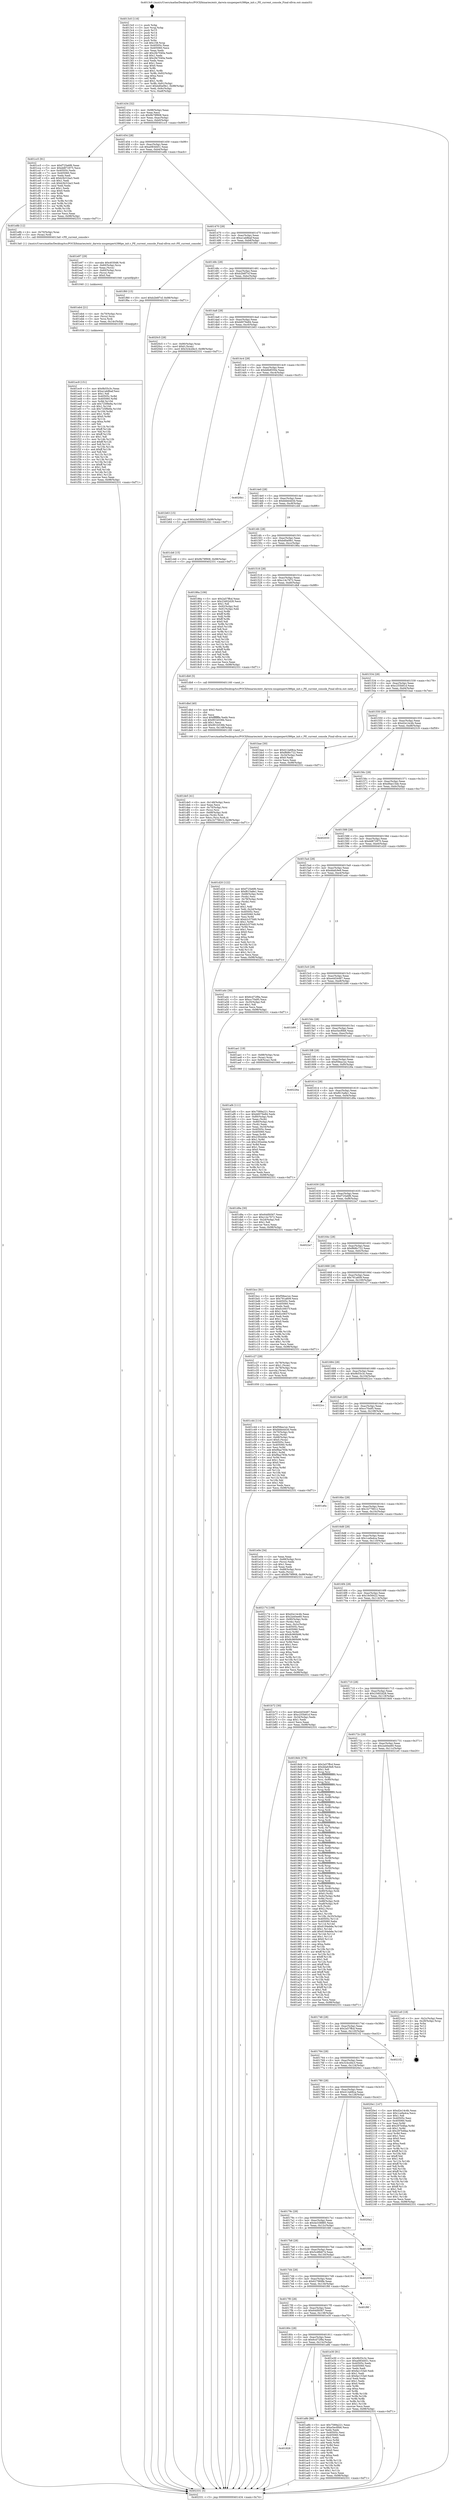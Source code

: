 digraph "0x4013c0" {
  label = "0x4013c0 (/mnt/c/Users/mathe/Desktop/tcc/POCII/binaries/extr_darwin-xnupexperti386pe_init.c_PE_current_console_Final-ollvm.out::main(0))"
  labelloc = "t"
  node[shape=record]

  Entry [label="",width=0.3,height=0.3,shape=circle,fillcolor=black,style=filled]
  "0x401434" [label="{
     0x401434 [32]\l
     | [instrs]\l
     &nbsp;&nbsp;0x401434 \<+6\>: mov -0x98(%rbp),%eax\l
     &nbsp;&nbsp;0x40143a \<+2\>: mov %eax,%ecx\l
     &nbsp;&nbsp;0x40143c \<+6\>: sub $0x9b79f908,%ecx\l
     &nbsp;&nbsp;0x401442 \<+6\>: mov %eax,-0xac(%rbp)\l
     &nbsp;&nbsp;0x401448 \<+6\>: mov %ecx,-0xb0(%rbp)\l
     &nbsp;&nbsp;0x40144e \<+6\>: je 0000000000401cc5 \<main+0x905\>\l
  }"]
  "0x401cc5" [label="{
     0x401cc5 [91]\l
     | [instrs]\l
     &nbsp;&nbsp;0x401cc5 \<+5\>: mov $0xf725e6f6,%eax\l
     &nbsp;&nbsp;0x401cca \<+5\>: mov $0xdd872975,%ecx\l
     &nbsp;&nbsp;0x401ccf \<+7\>: mov 0x40505c,%edx\l
     &nbsp;&nbsp;0x401cd6 \<+7\>: mov 0x405060,%esi\l
     &nbsp;&nbsp;0x401cdd \<+2\>: mov %edx,%edi\l
     &nbsp;&nbsp;0x401cdf \<+6\>: add $0xb3b31ba3,%edi\l
     &nbsp;&nbsp;0x401ce5 \<+3\>: sub $0x1,%edi\l
     &nbsp;&nbsp;0x401ce8 \<+6\>: sub $0xb3b31ba3,%edi\l
     &nbsp;&nbsp;0x401cee \<+3\>: imul %edi,%edx\l
     &nbsp;&nbsp;0x401cf1 \<+3\>: and $0x1,%edx\l
     &nbsp;&nbsp;0x401cf4 \<+3\>: cmp $0x0,%edx\l
     &nbsp;&nbsp;0x401cf7 \<+4\>: sete %r8b\l
     &nbsp;&nbsp;0x401cfb \<+3\>: cmp $0xa,%esi\l
     &nbsp;&nbsp;0x401cfe \<+4\>: setl %r9b\l
     &nbsp;&nbsp;0x401d02 \<+3\>: mov %r8b,%r10b\l
     &nbsp;&nbsp;0x401d05 \<+3\>: and %r9b,%r10b\l
     &nbsp;&nbsp;0x401d08 \<+3\>: xor %r9b,%r8b\l
     &nbsp;&nbsp;0x401d0b \<+3\>: or %r8b,%r10b\l
     &nbsp;&nbsp;0x401d0e \<+4\>: test $0x1,%r10b\l
     &nbsp;&nbsp;0x401d12 \<+3\>: cmovne %ecx,%eax\l
     &nbsp;&nbsp;0x401d15 \<+6\>: mov %eax,-0x98(%rbp)\l
     &nbsp;&nbsp;0x401d1b \<+5\>: jmp 0000000000402331 \<main+0xf71\>\l
  }"]
  "0x401454" [label="{
     0x401454 [28]\l
     | [instrs]\l
     &nbsp;&nbsp;0x401454 \<+5\>: jmp 0000000000401459 \<main+0x99\>\l
     &nbsp;&nbsp;0x401459 \<+6\>: mov -0xac(%rbp),%eax\l
     &nbsp;&nbsp;0x40145f \<+5\>: sub $0xa083d451,%eax\l
     &nbsp;&nbsp;0x401464 \<+6\>: mov %eax,-0xb4(%rbp)\l
     &nbsp;&nbsp;0x40146a \<+6\>: je 0000000000401e8b \<main+0xacb\>\l
  }"]
  Exit [label="",width=0.3,height=0.3,shape=circle,fillcolor=black,style=filled,peripheries=2]
  "0x401e8b" [label="{
     0x401e8b [12]\l
     | [instrs]\l
     &nbsp;&nbsp;0x401e8b \<+4\>: mov -0x70(%rbp),%rax\l
     &nbsp;&nbsp;0x401e8f \<+3\>: mov (%rax),%rdi\l
     &nbsp;&nbsp;0x401e92 \<+5\>: call 00000000004013a0 \<PE_current_console\>\l
     | [calls]\l
     &nbsp;&nbsp;0x4013a0 \{1\} (/mnt/c/Users/mathe/Desktop/tcc/POCII/binaries/extr_darwin-xnupexperti386pe_init.c_PE_current_console_Final-ollvm.out::PE_current_console)\l
  }"]
  "0x401470" [label="{
     0x401470 [28]\l
     | [instrs]\l
     &nbsp;&nbsp;0x401470 \<+5\>: jmp 0000000000401475 \<main+0xb5\>\l
     &nbsp;&nbsp;0x401475 \<+6\>: mov -0xac(%rbp),%eax\l
     &nbsp;&nbsp;0x40147b \<+5\>: sub $0xa1ab8baf,%eax\l
     &nbsp;&nbsp;0x401480 \<+6\>: mov %eax,-0xb8(%rbp)\l
     &nbsp;&nbsp;0x401486 \<+6\>: je 0000000000401f60 \<main+0xba0\>\l
  }"]
  "0x401ec9" [label="{
     0x401ec9 [151]\l
     | [instrs]\l
     &nbsp;&nbsp;0x401ec9 \<+5\>: mov $0x9b55c3c,%eax\l
     &nbsp;&nbsp;0x401ece \<+5\>: mov $0xa1ab8baf,%esi\l
     &nbsp;&nbsp;0x401ed3 \<+2\>: mov $0x1,%dl\l
     &nbsp;&nbsp;0x401ed5 \<+8\>: mov 0x40505c,%r8d\l
     &nbsp;&nbsp;0x401edd \<+8\>: mov 0x405060,%r9d\l
     &nbsp;&nbsp;0x401ee5 \<+3\>: mov %r8d,%r10d\l
     &nbsp;&nbsp;0x401ee8 \<+7\>: add $0x725f9e9a,%r10d\l
     &nbsp;&nbsp;0x401eef \<+4\>: sub $0x1,%r10d\l
     &nbsp;&nbsp;0x401ef3 \<+7\>: sub $0x725f9e9a,%r10d\l
     &nbsp;&nbsp;0x401efa \<+4\>: imul %r10d,%r8d\l
     &nbsp;&nbsp;0x401efe \<+4\>: and $0x1,%r8d\l
     &nbsp;&nbsp;0x401f02 \<+4\>: cmp $0x0,%r8d\l
     &nbsp;&nbsp;0x401f06 \<+4\>: sete %r11b\l
     &nbsp;&nbsp;0x401f0a \<+4\>: cmp $0xa,%r9d\l
     &nbsp;&nbsp;0x401f0e \<+3\>: setl %bl\l
     &nbsp;&nbsp;0x401f11 \<+3\>: mov %r11b,%r14b\l
     &nbsp;&nbsp;0x401f14 \<+4\>: xor $0xff,%r14b\l
     &nbsp;&nbsp;0x401f18 \<+3\>: mov %bl,%r15b\l
     &nbsp;&nbsp;0x401f1b \<+4\>: xor $0xff,%r15b\l
     &nbsp;&nbsp;0x401f1f \<+3\>: xor $0x1,%dl\l
     &nbsp;&nbsp;0x401f22 \<+3\>: mov %r14b,%r12b\l
     &nbsp;&nbsp;0x401f25 \<+4\>: and $0xff,%r12b\l
     &nbsp;&nbsp;0x401f29 \<+3\>: and %dl,%r11b\l
     &nbsp;&nbsp;0x401f2c \<+3\>: mov %r15b,%r13b\l
     &nbsp;&nbsp;0x401f2f \<+4\>: and $0xff,%r13b\l
     &nbsp;&nbsp;0x401f33 \<+2\>: and %dl,%bl\l
     &nbsp;&nbsp;0x401f35 \<+3\>: or %r11b,%r12b\l
     &nbsp;&nbsp;0x401f38 \<+3\>: or %bl,%r13b\l
     &nbsp;&nbsp;0x401f3b \<+3\>: xor %r13b,%r12b\l
     &nbsp;&nbsp;0x401f3e \<+3\>: or %r15b,%r14b\l
     &nbsp;&nbsp;0x401f41 \<+4\>: xor $0xff,%r14b\l
     &nbsp;&nbsp;0x401f45 \<+3\>: or $0x1,%dl\l
     &nbsp;&nbsp;0x401f48 \<+3\>: and %dl,%r14b\l
     &nbsp;&nbsp;0x401f4b \<+3\>: or %r14b,%r12b\l
     &nbsp;&nbsp;0x401f4e \<+4\>: test $0x1,%r12b\l
     &nbsp;&nbsp;0x401f52 \<+3\>: cmovne %esi,%eax\l
     &nbsp;&nbsp;0x401f55 \<+6\>: mov %eax,-0x98(%rbp)\l
     &nbsp;&nbsp;0x401f5b \<+5\>: jmp 0000000000402331 \<main+0xf71\>\l
  }"]
  "0x401f60" [label="{
     0x401f60 [15]\l
     | [instrs]\l
     &nbsp;&nbsp;0x401f60 \<+10\>: movl $0xb2b6f7cf,-0x98(%rbp)\l
     &nbsp;&nbsp;0x401f6a \<+5\>: jmp 0000000000402331 \<main+0xf71\>\l
  }"]
  "0x40148c" [label="{
     0x40148c [28]\l
     | [instrs]\l
     &nbsp;&nbsp;0x40148c \<+5\>: jmp 0000000000401491 \<main+0xd1\>\l
     &nbsp;&nbsp;0x401491 \<+6\>: mov -0xac(%rbp),%eax\l
     &nbsp;&nbsp;0x401497 \<+5\>: sub $0xb2b6f7cf,%eax\l
     &nbsp;&nbsp;0x40149c \<+6\>: mov %eax,-0xbc(%rbp)\l
     &nbsp;&nbsp;0x4014a2 \<+6\>: je 00000000004020c5 \<main+0xd05\>\l
  }"]
  "0x401eb4" [label="{
     0x401eb4 [21]\l
     | [instrs]\l
     &nbsp;&nbsp;0x401eb4 \<+4\>: mov -0x70(%rbp),%rcx\l
     &nbsp;&nbsp;0x401eb8 \<+3\>: mov (%rcx),%rcx\l
     &nbsp;&nbsp;0x401ebb \<+3\>: mov %rcx,%rdi\l
     &nbsp;&nbsp;0x401ebe \<+6\>: mov %eax,-0x14c(%rbp)\l
     &nbsp;&nbsp;0x401ec4 \<+5\>: call 0000000000401030 \<free@plt\>\l
     | [calls]\l
     &nbsp;&nbsp;0x401030 \{1\} (unknown)\l
  }"]
  "0x4020c5" [label="{
     0x4020c5 [28]\l
     | [instrs]\l
     &nbsp;&nbsp;0x4020c5 \<+7\>: mov -0x90(%rbp),%rax\l
     &nbsp;&nbsp;0x4020cc \<+6\>: movl $0x0,(%rax)\l
     &nbsp;&nbsp;0x4020d2 \<+10\>: movl $0x324cd4c3,-0x98(%rbp)\l
     &nbsp;&nbsp;0x4020dc \<+5\>: jmp 0000000000402331 \<main+0xf71\>\l
  }"]
  "0x4014a8" [label="{
     0x4014a8 [28]\l
     | [instrs]\l
     &nbsp;&nbsp;0x4014a8 \<+5\>: jmp 00000000004014ad \<main+0xed\>\l
     &nbsp;&nbsp;0x4014ad \<+6\>: mov -0xac(%rbp),%eax\l
     &nbsp;&nbsp;0x4014b3 \<+5\>: sub $0xb6076e84,%eax\l
     &nbsp;&nbsp;0x4014b8 \<+6\>: mov %eax,-0xc0(%rbp)\l
     &nbsp;&nbsp;0x4014be \<+6\>: je 0000000000401b63 \<main+0x7a3\>\l
  }"]
  "0x401e97" [label="{
     0x401e97 [29]\l
     | [instrs]\l
     &nbsp;&nbsp;0x401e97 \<+10\>: movabs $0x4030d6,%rdi\l
     &nbsp;&nbsp;0x401ea1 \<+4\>: mov -0x60(%rbp),%rcx\l
     &nbsp;&nbsp;0x401ea5 \<+2\>: mov %eax,(%rcx)\l
     &nbsp;&nbsp;0x401ea7 \<+4\>: mov -0x60(%rbp),%rcx\l
     &nbsp;&nbsp;0x401eab \<+2\>: mov (%rcx),%esi\l
     &nbsp;&nbsp;0x401ead \<+2\>: mov $0x0,%al\l
     &nbsp;&nbsp;0x401eaf \<+5\>: call 0000000000401040 \<printf@plt\>\l
     | [calls]\l
     &nbsp;&nbsp;0x401040 \{1\} (unknown)\l
  }"]
  "0x401b63" [label="{
     0x401b63 [15]\l
     | [instrs]\l
     &nbsp;&nbsp;0x401b63 \<+10\>: movl $0x1fe58422,-0x98(%rbp)\l
     &nbsp;&nbsp;0x401b6d \<+5\>: jmp 0000000000402331 \<main+0xf71\>\l
  }"]
  "0x4014c4" [label="{
     0x4014c4 [28]\l
     | [instrs]\l
     &nbsp;&nbsp;0x4014c4 \<+5\>: jmp 00000000004014c9 \<main+0x109\>\l
     &nbsp;&nbsp;0x4014c9 \<+6\>: mov -0xac(%rbp),%eax\l
     &nbsp;&nbsp;0x4014cf \<+5\>: sub $0xb6b8550e,%eax\l
     &nbsp;&nbsp;0x4014d4 \<+6\>: mov %eax,-0xc4(%rbp)\l
     &nbsp;&nbsp;0x4014da \<+6\>: je 00000000004020b1 \<main+0xcf1\>\l
  }"]
  "0x401de5" [label="{
     0x401de5 [41]\l
     | [instrs]\l
     &nbsp;&nbsp;0x401de5 \<+6\>: mov -0x148(%rbp),%ecx\l
     &nbsp;&nbsp;0x401deb \<+3\>: imul %eax,%ecx\l
     &nbsp;&nbsp;0x401dee \<+4\>: mov -0x70(%rbp),%rsi\l
     &nbsp;&nbsp;0x401df2 \<+3\>: mov (%rsi),%rsi\l
     &nbsp;&nbsp;0x401df5 \<+4\>: mov -0x68(%rbp),%rdi\l
     &nbsp;&nbsp;0x401df9 \<+3\>: movslq (%rdi),%rdi\l
     &nbsp;&nbsp;0x401dfc \<+3\>: mov %ecx,(%rsi,%rdi,4)\l
     &nbsp;&nbsp;0x401dff \<+10\>: movl $0x1b776612,-0x98(%rbp)\l
     &nbsp;&nbsp;0x401e09 \<+5\>: jmp 0000000000402331 \<main+0xf71\>\l
  }"]
  "0x4020b1" [label="{
     0x4020b1\l
  }", style=dashed]
  "0x4014e0" [label="{
     0x4014e0 [28]\l
     | [instrs]\l
     &nbsp;&nbsp;0x4014e0 \<+5\>: jmp 00000000004014e5 \<main+0x125\>\l
     &nbsp;&nbsp;0x4014e5 \<+6\>: mov -0xac(%rbp),%eax\l
     &nbsp;&nbsp;0x4014eb \<+5\>: sub $0xbbbb4d3d,%eax\l
     &nbsp;&nbsp;0x4014f0 \<+6\>: mov %eax,-0xc8(%rbp)\l
     &nbsp;&nbsp;0x4014f6 \<+6\>: je 0000000000401cb6 \<main+0x8f6\>\l
  }"]
  "0x401dbd" [label="{
     0x401dbd [40]\l
     | [instrs]\l
     &nbsp;&nbsp;0x401dbd \<+5\>: mov $0x2,%ecx\l
     &nbsp;&nbsp;0x401dc2 \<+1\>: cltd\l
     &nbsp;&nbsp;0x401dc3 \<+2\>: idiv %ecx\l
     &nbsp;&nbsp;0x401dc5 \<+6\>: imul $0xfffffffe,%edx,%ecx\l
     &nbsp;&nbsp;0x401dcb \<+6\>: sub $0x901b536b,%ecx\l
     &nbsp;&nbsp;0x401dd1 \<+3\>: add $0x1,%ecx\l
     &nbsp;&nbsp;0x401dd4 \<+6\>: add $0x901b536b,%ecx\l
     &nbsp;&nbsp;0x401dda \<+6\>: mov %ecx,-0x148(%rbp)\l
     &nbsp;&nbsp;0x401de0 \<+5\>: call 0000000000401160 \<next_i\>\l
     | [calls]\l
     &nbsp;&nbsp;0x401160 \{1\} (/mnt/c/Users/mathe/Desktop/tcc/POCII/binaries/extr_darwin-xnupexperti386pe_init.c_PE_current_console_Final-ollvm.out::next_i)\l
  }"]
  "0x401cb6" [label="{
     0x401cb6 [15]\l
     | [instrs]\l
     &nbsp;&nbsp;0x401cb6 \<+10\>: movl $0x9b79f908,-0x98(%rbp)\l
     &nbsp;&nbsp;0x401cc0 \<+5\>: jmp 0000000000402331 \<main+0xf71\>\l
  }"]
  "0x4014fc" [label="{
     0x4014fc [28]\l
     | [instrs]\l
     &nbsp;&nbsp;0x4014fc \<+5\>: jmp 0000000000401501 \<main+0x141\>\l
     &nbsp;&nbsp;0x401501 \<+6\>: mov -0xac(%rbp),%eax\l
     &nbsp;&nbsp;0x401507 \<+5\>: sub $0xbd0a0fe1,%eax\l
     &nbsp;&nbsp;0x40150c \<+6\>: mov %eax,-0xcc(%rbp)\l
     &nbsp;&nbsp;0x401512 \<+6\>: je 000000000040186a \<main+0x4aa\>\l
  }"]
  "0x401c44" [label="{
     0x401c44 [114]\l
     | [instrs]\l
     &nbsp;&nbsp;0x401c44 \<+5\>: mov $0xf58ea1ec,%ecx\l
     &nbsp;&nbsp;0x401c49 \<+5\>: mov $0xbbbb4d3d,%edx\l
     &nbsp;&nbsp;0x401c4e \<+4\>: mov -0x70(%rbp),%rdi\l
     &nbsp;&nbsp;0x401c52 \<+3\>: mov %rax,(%rdi)\l
     &nbsp;&nbsp;0x401c55 \<+4\>: mov -0x68(%rbp),%rax\l
     &nbsp;&nbsp;0x401c59 \<+6\>: movl $0x0,(%rax)\l
     &nbsp;&nbsp;0x401c5f \<+7\>: mov 0x40505c,%esi\l
     &nbsp;&nbsp;0x401c66 \<+8\>: mov 0x405060,%r8d\l
     &nbsp;&nbsp;0x401c6e \<+3\>: mov %esi,%r9d\l
     &nbsp;&nbsp;0x401c71 \<+7\>: add $0xf9aa793b,%r9d\l
     &nbsp;&nbsp;0x401c78 \<+4\>: sub $0x1,%r9d\l
     &nbsp;&nbsp;0x401c7c \<+7\>: sub $0xf9aa793b,%r9d\l
     &nbsp;&nbsp;0x401c83 \<+4\>: imul %r9d,%esi\l
     &nbsp;&nbsp;0x401c87 \<+3\>: and $0x1,%esi\l
     &nbsp;&nbsp;0x401c8a \<+3\>: cmp $0x0,%esi\l
     &nbsp;&nbsp;0x401c8d \<+4\>: sete %r10b\l
     &nbsp;&nbsp;0x401c91 \<+4\>: cmp $0xa,%r8d\l
     &nbsp;&nbsp;0x401c95 \<+4\>: setl %r11b\l
     &nbsp;&nbsp;0x401c99 \<+3\>: mov %r10b,%bl\l
     &nbsp;&nbsp;0x401c9c \<+3\>: and %r11b,%bl\l
     &nbsp;&nbsp;0x401c9f \<+3\>: xor %r11b,%r10b\l
     &nbsp;&nbsp;0x401ca2 \<+3\>: or %r10b,%bl\l
     &nbsp;&nbsp;0x401ca5 \<+3\>: test $0x1,%bl\l
     &nbsp;&nbsp;0x401ca8 \<+3\>: cmovne %edx,%ecx\l
     &nbsp;&nbsp;0x401cab \<+6\>: mov %ecx,-0x98(%rbp)\l
     &nbsp;&nbsp;0x401cb1 \<+5\>: jmp 0000000000402331 \<main+0xf71\>\l
  }"]
  "0x40186a" [label="{
     0x40186a [106]\l
     | [instrs]\l
     &nbsp;&nbsp;0x40186a \<+5\>: mov $0x2a57ffcd,%eax\l
     &nbsp;&nbsp;0x40186f \<+5\>: mov $0x23d02d28,%ecx\l
     &nbsp;&nbsp;0x401874 \<+2\>: mov $0x1,%dl\l
     &nbsp;&nbsp;0x401876 \<+7\>: mov -0x92(%rbp),%sil\l
     &nbsp;&nbsp;0x40187d \<+7\>: mov -0x91(%rbp),%dil\l
     &nbsp;&nbsp;0x401884 \<+3\>: mov %sil,%r8b\l
     &nbsp;&nbsp;0x401887 \<+4\>: xor $0xff,%r8b\l
     &nbsp;&nbsp;0x40188b \<+3\>: mov %dil,%r9b\l
     &nbsp;&nbsp;0x40188e \<+4\>: xor $0xff,%r9b\l
     &nbsp;&nbsp;0x401892 \<+3\>: xor $0x0,%dl\l
     &nbsp;&nbsp;0x401895 \<+3\>: mov %r8b,%r10b\l
     &nbsp;&nbsp;0x401898 \<+4\>: and $0x0,%r10b\l
     &nbsp;&nbsp;0x40189c \<+3\>: and %dl,%sil\l
     &nbsp;&nbsp;0x40189f \<+3\>: mov %r9b,%r11b\l
     &nbsp;&nbsp;0x4018a2 \<+4\>: and $0x0,%r11b\l
     &nbsp;&nbsp;0x4018a6 \<+3\>: and %dl,%dil\l
     &nbsp;&nbsp;0x4018a9 \<+3\>: or %sil,%r10b\l
     &nbsp;&nbsp;0x4018ac \<+3\>: or %dil,%r11b\l
     &nbsp;&nbsp;0x4018af \<+3\>: xor %r11b,%r10b\l
     &nbsp;&nbsp;0x4018b2 \<+3\>: or %r9b,%r8b\l
     &nbsp;&nbsp;0x4018b5 \<+4\>: xor $0xff,%r8b\l
     &nbsp;&nbsp;0x4018b9 \<+3\>: or $0x0,%dl\l
     &nbsp;&nbsp;0x4018bc \<+3\>: and %dl,%r8b\l
     &nbsp;&nbsp;0x4018bf \<+3\>: or %r8b,%r10b\l
     &nbsp;&nbsp;0x4018c2 \<+4\>: test $0x1,%r10b\l
     &nbsp;&nbsp;0x4018c6 \<+3\>: cmovne %ecx,%eax\l
     &nbsp;&nbsp;0x4018c9 \<+6\>: mov %eax,-0x98(%rbp)\l
     &nbsp;&nbsp;0x4018cf \<+5\>: jmp 0000000000402331 \<main+0xf71\>\l
  }"]
  "0x401518" [label="{
     0x401518 [28]\l
     | [instrs]\l
     &nbsp;&nbsp;0x401518 \<+5\>: jmp 000000000040151d \<main+0x15d\>\l
     &nbsp;&nbsp;0x40151d \<+6\>: mov -0xac(%rbp),%eax\l
     &nbsp;&nbsp;0x401523 \<+5\>: sub $0xc14c7672,%eax\l
     &nbsp;&nbsp;0x401528 \<+6\>: mov %eax,-0xd0(%rbp)\l
     &nbsp;&nbsp;0x40152e \<+6\>: je 0000000000401db8 \<main+0x9f8\>\l
  }"]
  "0x402331" [label="{
     0x402331 [5]\l
     | [instrs]\l
     &nbsp;&nbsp;0x402331 \<+5\>: jmp 0000000000401434 \<main+0x74\>\l
  }"]
  "0x4013c0" [label="{
     0x4013c0 [116]\l
     | [instrs]\l
     &nbsp;&nbsp;0x4013c0 \<+1\>: push %rbp\l
     &nbsp;&nbsp;0x4013c1 \<+3\>: mov %rsp,%rbp\l
     &nbsp;&nbsp;0x4013c4 \<+2\>: push %r15\l
     &nbsp;&nbsp;0x4013c6 \<+2\>: push %r14\l
     &nbsp;&nbsp;0x4013c8 \<+2\>: push %r13\l
     &nbsp;&nbsp;0x4013ca \<+2\>: push %r12\l
     &nbsp;&nbsp;0x4013cc \<+1\>: push %rbx\l
     &nbsp;&nbsp;0x4013cd \<+7\>: sub $0x158,%rsp\l
     &nbsp;&nbsp;0x4013d4 \<+7\>: mov 0x40505c,%eax\l
     &nbsp;&nbsp;0x4013db \<+7\>: mov 0x405060,%ecx\l
     &nbsp;&nbsp;0x4013e2 \<+2\>: mov %eax,%edx\l
     &nbsp;&nbsp;0x4013e4 \<+6\>: add $0x2fe7040a,%edx\l
     &nbsp;&nbsp;0x4013ea \<+3\>: sub $0x1,%edx\l
     &nbsp;&nbsp;0x4013ed \<+6\>: sub $0x2fe7040a,%edx\l
     &nbsp;&nbsp;0x4013f3 \<+3\>: imul %edx,%eax\l
     &nbsp;&nbsp;0x4013f6 \<+3\>: and $0x1,%eax\l
     &nbsp;&nbsp;0x4013f9 \<+3\>: cmp $0x0,%eax\l
     &nbsp;&nbsp;0x4013fc \<+4\>: sete %r8b\l
     &nbsp;&nbsp;0x401400 \<+4\>: and $0x1,%r8b\l
     &nbsp;&nbsp;0x401404 \<+7\>: mov %r8b,-0x92(%rbp)\l
     &nbsp;&nbsp;0x40140b \<+3\>: cmp $0xa,%ecx\l
     &nbsp;&nbsp;0x40140e \<+4\>: setl %r8b\l
     &nbsp;&nbsp;0x401412 \<+4\>: and $0x1,%r8b\l
     &nbsp;&nbsp;0x401416 \<+7\>: mov %r8b,-0x91(%rbp)\l
     &nbsp;&nbsp;0x40141d \<+10\>: movl $0xbd0a0fe1,-0x98(%rbp)\l
     &nbsp;&nbsp;0x401427 \<+6\>: mov %edi,-0x9c(%rbp)\l
     &nbsp;&nbsp;0x40142d \<+7\>: mov %rsi,-0xa8(%rbp)\l
  }"]
  "0x401af4" [label="{
     0x401af4 [111]\l
     | [instrs]\l
     &nbsp;&nbsp;0x401af4 \<+5\>: mov $0x7589a221,%ecx\l
     &nbsp;&nbsp;0x401af9 \<+5\>: mov $0xb6076e84,%edx\l
     &nbsp;&nbsp;0x401afe \<+4\>: mov -0x80(%rbp),%rdi\l
     &nbsp;&nbsp;0x401b02 \<+2\>: mov %eax,(%rdi)\l
     &nbsp;&nbsp;0x401b04 \<+4\>: mov -0x80(%rbp),%rdi\l
     &nbsp;&nbsp;0x401b08 \<+2\>: mov (%rdi),%eax\l
     &nbsp;&nbsp;0x401b0a \<+3\>: mov %eax,-0x34(%rbp)\l
     &nbsp;&nbsp;0x401b0d \<+7\>: mov 0x40505c,%eax\l
     &nbsp;&nbsp;0x401b14 \<+7\>: mov 0x405060,%esi\l
     &nbsp;&nbsp;0x401b1b \<+3\>: mov %eax,%r8d\l
     &nbsp;&nbsp;0x401b1e \<+7\>: add $0x23f2ed4e,%r8d\l
     &nbsp;&nbsp;0x401b25 \<+4\>: sub $0x1,%r8d\l
     &nbsp;&nbsp;0x401b29 \<+7\>: sub $0x23f2ed4e,%r8d\l
     &nbsp;&nbsp;0x401b30 \<+4\>: imul %r8d,%eax\l
     &nbsp;&nbsp;0x401b34 \<+3\>: and $0x1,%eax\l
     &nbsp;&nbsp;0x401b37 \<+3\>: cmp $0x0,%eax\l
     &nbsp;&nbsp;0x401b3a \<+4\>: sete %r9b\l
     &nbsp;&nbsp;0x401b3e \<+3\>: cmp $0xa,%esi\l
     &nbsp;&nbsp;0x401b41 \<+4\>: setl %r10b\l
     &nbsp;&nbsp;0x401b45 \<+3\>: mov %r9b,%r11b\l
     &nbsp;&nbsp;0x401b48 \<+3\>: and %r10b,%r11b\l
     &nbsp;&nbsp;0x401b4b \<+3\>: xor %r10b,%r9b\l
     &nbsp;&nbsp;0x401b4e \<+3\>: or %r9b,%r11b\l
     &nbsp;&nbsp;0x401b51 \<+4\>: test $0x1,%r11b\l
     &nbsp;&nbsp;0x401b55 \<+3\>: cmovne %edx,%ecx\l
     &nbsp;&nbsp;0x401b58 \<+6\>: mov %ecx,-0x98(%rbp)\l
     &nbsp;&nbsp;0x401b5e \<+5\>: jmp 0000000000402331 \<main+0xf71\>\l
  }"]
  "0x401db8" [label="{
     0x401db8 [5]\l
     | [instrs]\l
     &nbsp;&nbsp;0x401db8 \<+5\>: call 0000000000401160 \<next_i\>\l
     | [calls]\l
     &nbsp;&nbsp;0x401160 \{1\} (/mnt/c/Users/mathe/Desktop/tcc/POCII/binaries/extr_darwin-xnupexperti386pe_init.c_PE_current_console_Final-ollvm.out::next_i)\l
  }"]
  "0x401534" [label="{
     0x401534 [28]\l
     | [instrs]\l
     &nbsp;&nbsp;0x401534 \<+5\>: jmp 0000000000401539 \<main+0x179\>\l
     &nbsp;&nbsp;0x401539 \<+6\>: mov -0xac(%rbp),%eax\l
     &nbsp;&nbsp;0x40153f \<+5\>: sub $0xc255b81d,%eax\l
     &nbsp;&nbsp;0x401544 \<+6\>: mov %eax,-0xd4(%rbp)\l
     &nbsp;&nbsp;0x40154a \<+6\>: je 0000000000401bae \<main+0x7ee\>\l
  }"]
  "0x401828" [label="{
     0x401828\l
  }", style=dashed]
  "0x401bae" [label="{
     0x401bae [30]\l
     | [instrs]\l
     &nbsp;&nbsp;0x401bae \<+5\>: mov $0x412a68ca,%eax\l
     &nbsp;&nbsp;0x401bb3 \<+5\>: mov $0xf8d6c722,%ecx\l
     &nbsp;&nbsp;0x401bb8 \<+3\>: mov -0x34(%rbp),%edx\l
     &nbsp;&nbsp;0x401bbb \<+3\>: cmp $0x0,%edx\l
     &nbsp;&nbsp;0x401bbe \<+3\>: cmove %ecx,%eax\l
     &nbsp;&nbsp;0x401bc1 \<+6\>: mov %eax,-0x98(%rbp)\l
     &nbsp;&nbsp;0x401bc7 \<+5\>: jmp 0000000000402331 \<main+0xf71\>\l
  }"]
  "0x401550" [label="{
     0x401550 [28]\l
     | [instrs]\l
     &nbsp;&nbsp;0x401550 \<+5\>: jmp 0000000000401555 \<main+0x195\>\l
     &nbsp;&nbsp;0x401555 \<+6\>: mov -0xac(%rbp),%eax\l
     &nbsp;&nbsp;0x40155b \<+5\>: sub $0xd2e14c4b,%eax\l
     &nbsp;&nbsp;0x401560 \<+6\>: mov %eax,-0xd8(%rbp)\l
     &nbsp;&nbsp;0x401566 \<+6\>: je 0000000000402319 \<main+0xf59\>\l
  }"]
  "0x401a8b" [label="{
     0x401a8b [86]\l
     | [instrs]\l
     &nbsp;&nbsp;0x401a8b \<+5\>: mov $0x7589a221,%eax\l
     &nbsp;&nbsp;0x401a90 \<+5\>: mov $0xe5ecf0b6,%ecx\l
     &nbsp;&nbsp;0x401a95 \<+2\>: xor %edx,%edx\l
     &nbsp;&nbsp;0x401a97 \<+7\>: mov 0x40505c,%esi\l
     &nbsp;&nbsp;0x401a9e \<+7\>: mov 0x405060,%edi\l
     &nbsp;&nbsp;0x401aa5 \<+3\>: sub $0x1,%edx\l
     &nbsp;&nbsp;0x401aa8 \<+3\>: mov %esi,%r8d\l
     &nbsp;&nbsp;0x401aab \<+3\>: add %edx,%r8d\l
     &nbsp;&nbsp;0x401aae \<+4\>: imul %r8d,%esi\l
     &nbsp;&nbsp;0x401ab2 \<+3\>: and $0x1,%esi\l
     &nbsp;&nbsp;0x401ab5 \<+3\>: cmp $0x0,%esi\l
     &nbsp;&nbsp;0x401ab8 \<+4\>: sete %r9b\l
     &nbsp;&nbsp;0x401abc \<+3\>: cmp $0xa,%edi\l
     &nbsp;&nbsp;0x401abf \<+4\>: setl %r10b\l
     &nbsp;&nbsp;0x401ac3 \<+3\>: mov %r9b,%r11b\l
     &nbsp;&nbsp;0x401ac6 \<+3\>: and %r10b,%r11b\l
     &nbsp;&nbsp;0x401ac9 \<+3\>: xor %r10b,%r9b\l
     &nbsp;&nbsp;0x401acc \<+3\>: or %r9b,%r11b\l
     &nbsp;&nbsp;0x401acf \<+4\>: test $0x1,%r11b\l
     &nbsp;&nbsp;0x401ad3 \<+3\>: cmovne %ecx,%eax\l
     &nbsp;&nbsp;0x401ad6 \<+6\>: mov %eax,-0x98(%rbp)\l
     &nbsp;&nbsp;0x401adc \<+5\>: jmp 0000000000402331 \<main+0xf71\>\l
  }"]
  "0x402319" [label="{
     0x402319\l
  }", style=dashed]
  "0x40156c" [label="{
     0x40156c [28]\l
     | [instrs]\l
     &nbsp;&nbsp;0x40156c \<+5\>: jmp 0000000000401571 \<main+0x1b1\>\l
     &nbsp;&nbsp;0x401571 \<+6\>: mov -0xac(%rbp),%eax\l
     &nbsp;&nbsp;0x401577 \<+5\>: sub $0xd9ae15de,%eax\l
     &nbsp;&nbsp;0x40157c \<+6\>: mov %eax,-0xdc(%rbp)\l
     &nbsp;&nbsp;0x401582 \<+6\>: je 0000000000402033 \<main+0xc73\>\l
  }"]
  "0x40180c" [label="{
     0x40180c [28]\l
     | [instrs]\l
     &nbsp;&nbsp;0x40180c \<+5\>: jmp 0000000000401811 \<main+0x451\>\l
     &nbsp;&nbsp;0x401811 \<+6\>: mov -0xac(%rbp),%eax\l
     &nbsp;&nbsp;0x401817 \<+5\>: sub $0x6cd72f9a,%eax\l
     &nbsp;&nbsp;0x40181c \<+6\>: mov %eax,-0x13c(%rbp)\l
     &nbsp;&nbsp;0x401822 \<+6\>: je 0000000000401a8b \<main+0x6cb\>\l
  }"]
  "0x402033" [label="{
     0x402033\l
  }", style=dashed]
  "0x401588" [label="{
     0x401588 [28]\l
     | [instrs]\l
     &nbsp;&nbsp;0x401588 \<+5\>: jmp 000000000040158d \<main+0x1cd\>\l
     &nbsp;&nbsp;0x40158d \<+6\>: mov -0xac(%rbp),%eax\l
     &nbsp;&nbsp;0x401593 \<+5\>: sub $0xdd872975,%eax\l
     &nbsp;&nbsp;0x401598 \<+6\>: mov %eax,-0xe0(%rbp)\l
     &nbsp;&nbsp;0x40159e \<+6\>: je 0000000000401d20 \<main+0x960\>\l
  }"]
  "0x401e30" [label="{
     0x401e30 [91]\l
     | [instrs]\l
     &nbsp;&nbsp;0x401e30 \<+5\>: mov $0x9b55c3c,%eax\l
     &nbsp;&nbsp;0x401e35 \<+5\>: mov $0xa083d451,%ecx\l
     &nbsp;&nbsp;0x401e3a \<+7\>: mov 0x40505c,%edx\l
     &nbsp;&nbsp;0x401e41 \<+7\>: mov 0x405060,%esi\l
     &nbsp;&nbsp;0x401e48 \<+2\>: mov %edx,%edi\l
     &nbsp;&nbsp;0x401e4a \<+6\>: add $0xfac153a0,%edi\l
     &nbsp;&nbsp;0x401e50 \<+3\>: sub $0x1,%edi\l
     &nbsp;&nbsp;0x401e53 \<+6\>: sub $0xfac153a0,%edi\l
     &nbsp;&nbsp;0x401e59 \<+3\>: imul %edi,%edx\l
     &nbsp;&nbsp;0x401e5c \<+3\>: and $0x1,%edx\l
     &nbsp;&nbsp;0x401e5f \<+3\>: cmp $0x0,%edx\l
     &nbsp;&nbsp;0x401e62 \<+4\>: sete %r8b\l
     &nbsp;&nbsp;0x401e66 \<+3\>: cmp $0xa,%esi\l
     &nbsp;&nbsp;0x401e69 \<+4\>: setl %r9b\l
     &nbsp;&nbsp;0x401e6d \<+3\>: mov %r8b,%r10b\l
     &nbsp;&nbsp;0x401e70 \<+3\>: and %r9b,%r10b\l
     &nbsp;&nbsp;0x401e73 \<+3\>: xor %r9b,%r8b\l
     &nbsp;&nbsp;0x401e76 \<+3\>: or %r8b,%r10b\l
     &nbsp;&nbsp;0x401e79 \<+4\>: test $0x1,%r10b\l
     &nbsp;&nbsp;0x401e7d \<+3\>: cmovne %ecx,%eax\l
     &nbsp;&nbsp;0x401e80 \<+6\>: mov %eax,-0x98(%rbp)\l
     &nbsp;&nbsp;0x401e86 \<+5\>: jmp 0000000000402331 \<main+0xf71\>\l
  }"]
  "0x401d20" [label="{
     0x401d20 [122]\l
     | [instrs]\l
     &nbsp;&nbsp;0x401d20 \<+5\>: mov $0xf725e6f6,%eax\l
     &nbsp;&nbsp;0x401d25 \<+5\>: mov $0xf615a8e1,%ecx\l
     &nbsp;&nbsp;0x401d2a \<+4\>: mov -0x68(%rbp),%rdx\l
     &nbsp;&nbsp;0x401d2e \<+2\>: mov (%rdx),%esi\l
     &nbsp;&nbsp;0x401d30 \<+4\>: mov -0x78(%rbp),%rdx\l
     &nbsp;&nbsp;0x401d34 \<+2\>: cmp (%rdx),%esi\l
     &nbsp;&nbsp;0x401d36 \<+4\>: setl %dil\l
     &nbsp;&nbsp;0x401d3a \<+4\>: and $0x1,%dil\l
     &nbsp;&nbsp;0x401d3e \<+4\>: mov %dil,-0x2d(%rbp)\l
     &nbsp;&nbsp;0x401d42 \<+7\>: mov 0x40505c,%esi\l
     &nbsp;&nbsp;0x401d49 \<+8\>: mov 0x405060,%r8d\l
     &nbsp;&nbsp;0x401d51 \<+3\>: mov %esi,%r9d\l
     &nbsp;&nbsp;0x401d54 \<+7\>: add $0xb2c570d0,%r9d\l
     &nbsp;&nbsp;0x401d5b \<+4\>: sub $0x1,%r9d\l
     &nbsp;&nbsp;0x401d5f \<+7\>: sub $0xb2c570d0,%r9d\l
     &nbsp;&nbsp;0x401d66 \<+4\>: imul %r9d,%esi\l
     &nbsp;&nbsp;0x401d6a \<+3\>: and $0x1,%esi\l
     &nbsp;&nbsp;0x401d6d \<+3\>: cmp $0x0,%esi\l
     &nbsp;&nbsp;0x401d70 \<+4\>: sete %dil\l
     &nbsp;&nbsp;0x401d74 \<+4\>: cmp $0xa,%r8d\l
     &nbsp;&nbsp;0x401d78 \<+4\>: setl %r10b\l
     &nbsp;&nbsp;0x401d7c \<+3\>: mov %dil,%r11b\l
     &nbsp;&nbsp;0x401d7f \<+3\>: and %r10b,%r11b\l
     &nbsp;&nbsp;0x401d82 \<+3\>: xor %r10b,%dil\l
     &nbsp;&nbsp;0x401d85 \<+3\>: or %dil,%r11b\l
     &nbsp;&nbsp;0x401d88 \<+4\>: test $0x1,%r11b\l
     &nbsp;&nbsp;0x401d8c \<+3\>: cmovne %ecx,%eax\l
     &nbsp;&nbsp;0x401d8f \<+6\>: mov %eax,-0x98(%rbp)\l
     &nbsp;&nbsp;0x401d95 \<+5\>: jmp 0000000000402331 \<main+0xf71\>\l
  }"]
  "0x4015a4" [label="{
     0x4015a4 [28]\l
     | [instrs]\l
     &nbsp;&nbsp;0x4015a4 \<+5\>: jmp 00000000004015a9 \<main+0x1e9\>\l
     &nbsp;&nbsp;0x4015a9 \<+6\>: mov -0xac(%rbp),%eax\l
     &nbsp;&nbsp;0x4015af \<+5\>: sub $0xddafc9e8,%eax\l
     &nbsp;&nbsp;0x4015b4 \<+6\>: mov %eax,-0xe4(%rbp)\l
     &nbsp;&nbsp;0x4015ba \<+6\>: je 0000000000401a4c \<main+0x68c\>\l
  }"]
  "0x4017f0" [label="{
     0x4017f0 [28]\l
     | [instrs]\l
     &nbsp;&nbsp;0x4017f0 \<+5\>: jmp 00000000004017f5 \<main+0x435\>\l
     &nbsp;&nbsp;0x4017f5 \<+6\>: mov -0xac(%rbp),%eax\l
     &nbsp;&nbsp;0x4017fb \<+5\>: sub $0x64df4567,%eax\l
     &nbsp;&nbsp;0x401800 \<+6\>: mov %eax,-0x138(%rbp)\l
     &nbsp;&nbsp;0x401806 \<+6\>: je 0000000000401e30 \<main+0xa70\>\l
  }"]
  "0x401a4c" [label="{
     0x401a4c [30]\l
     | [instrs]\l
     &nbsp;&nbsp;0x401a4c \<+5\>: mov $0x6cd72f9a,%eax\l
     &nbsp;&nbsp;0x401a51 \<+5\>: mov $0xcc70a95,%ecx\l
     &nbsp;&nbsp;0x401a56 \<+3\>: mov -0x35(%rbp),%dl\l
     &nbsp;&nbsp;0x401a59 \<+3\>: test $0x1,%dl\l
     &nbsp;&nbsp;0x401a5c \<+3\>: cmovne %ecx,%eax\l
     &nbsp;&nbsp;0x401a5f \<+6\>: mov %eax,-0x98(%rbp)\l
     &nbsp;&nbsp;0x401a65 \<+5\>: jmp 0000000000402331 \<main+0xf71\>\l
  }"]
  "0x4015c0" [label="{
     0x4015c0 [28]\l
     | [instrs]\l
     &nbsp;&nbsp;0x4015c0 \<+5\>: jmp 00000000004015c5 \<main+0x205\>\l
     &nbsp;&nbsp;0x4015c5 \<+6\>: mov -0xac(%rbp),%eax\l
     &nbsp;&nbsp;0x4015cb \<+5\>: sub $0xe4454487,%eax\l
     &nbsp;&nbsp;0x4015d0 \<+6\>: mov %eax,-0xe8(%rbp)\l
     &nbsp;&nbsp;0x4015d6 \<+6\>: je 0000000000401b90 \<main+0x7d0\>\l
  }"]
  "0x401f6f" [label="{
     0x401f6f\l
  }", style=dashed]
  "0x401b90" [label="{
     0x401b90\l
  }", style=dashed]
  "0x4015dc" [label="{
     0x4015dc [28]\l
     | [instrs]\l
     &nbsp;&nbsp;0x4015dc \<+5\>: jmp 00000000004015e1 \<main+0x221\>\l
     &nbsp;&nbsp;0x4015e1 \<+6\>: mov -0xac(%rbp),%eax\l
     &nbsp;&nbsp;0x4015e7 \<+5\>: sub $0xe5ecf0b6,%eax\l
     &nbsp;&nbsp;0x4015ec \<+6\>: mov %eax,-0xec(%rbp)\l
     &nbsp;&nbsp;0x4015f2 \<+6\>: je 0000000000401ae1 \<main+0x721\>\l
  }"]
  "0x4017d4" [label="{
     0x4017d4 [28]\l
     | [instrs]\l
     &nbsp;&nbsp;0x4017d4 \<+5\>: jmp 00000000004017d9 \<main+0x419\>\l
     &nbsp;&nbsp;0x4017d9 \<+6\>: mov -0xac(%rbp),%eax\l
     &nbsp;&nbsp;0x4017df \<+5\>: sub $0x627969fe,%eax\l
     &nbsp;&nbsp;0x4017e4 \<+6\>: mov %eax,-0x134(%rbp)\l
     &nbsp;&nbsp;0x4017ea \<+6\>: je 0000000000401f6f \<main+0xbaf\>\l
  }"]
  "0x401ae1" [label="{
     0x401ae1 [19]\l
     | [instrs]\l
     &nbsp;&nbsp;0x401ae1 \<+7\>: mov -0x88(%rbp),%rax\l
     &nbsp;&nbsp;0x401ae8 \<+3\>: mov (%rax),%rax\l
     &nbsp;&nbsp;0x401aeb \<+4\>: mov 0x8(%rax),%rdi\l
     &nbsp;&nbsp;0x401aef \<+5\>: call 0000000000401060 \<atoi@plt\>\l
     | [calls]\l
     &nbsp;&nbsp;0x401060 \{1\} (unknown)\l
  }"]
  "0x4015f8" [label="{
     0x4015f8 [28]\l
     | [instrs]\l
     &nbsp;&nbsp;0x4015f8 \<+5\>: jmp 00000000004015fd \<main+0x23d\>\l
     &nbsp;&nbsp;0x4015fd \<+6\>: mov -0xac(%rbp),%eax\l
     &nbsp;&nbsp;0x401603 \<+5\>: sub $0xf58ea1ec,%eax\l
     &nbsp;&nbsp;0x401608 \<+6\>: mov %eax,-0xf0(%rbp)\l
     &nbsp;&nbsp;0x40160e \<+6\>: je 000000000040226a \<main+0xeaa\>\l
  }"]
  "0x402055" [label="{
     0x402055\l
  }", style=dashed]
  "0x40226a" [label="{
     0x40226a\l
  }", style=dashed]
  "0x401614" [label="{
     0x401614 [28]\l
     | [instrs]\l
     &nbsp;&nbsp;0x401614 \<+5\>: jmp 0000000000401619 \<main+0x259\>\l
     &nbsp;&nbsp;0x401619 \<+6\>: mov -0xac(%rbp),%eax\l
     &nbsp;&nbsp;0x40161f \<+5\>: sub $0xf615a8e1,%eax\l
     &nbsp;&nbsp;0x401624 \<+6\>: mov %eax,-0xf4(%rbp)\l
     &nbsp;&nbsp;0x40162a \<+6\>: je 0000000000401d9a \<main+0x9da\>\l
  }"]
  "0x4017b8" [label="{
     0x4017b8 [28]\l
     | [instrs]\l
     &nbsp;&nbsp;0x4017b8 \<+5\>: jmp 00000000004017bd \<main+0x3fd\>\l
     &nbsp;&nbsp;0x4017bd \<+6\>: mov -0xac(%rbp),%eax\l
     &nbsp;&nbsp;0x4017c3 \<+5\>: sub $0x5cd8b674,%eax\l
     &nbsp;&nbsp;0x4017c8 \<+6\>: mov %eax,-0x130(%rbp)\l
     &nbsp;&nbsp;0x4017ce \<+6\>: je 0000000000402055 \<main+0xc95\>\l
  }"]
  "0x401d9a" [label="{
     0x401d9a [30]\l
     | [instrs]\l
     &nbsp;&nbsp;0x401d9a \<+5\>: mov $0x64df4567,%eax\l
     &nbsp;&nbsp;0x401d9f \<+5\>: mov $0xc14c7672,%ecx\l
     &nbsp;&nbsp;0x401da4 \<+3\>: mov -0x2d(%rbp),%dl\l
     &nbsp;&nbsp;0x401da7 \<+3\>: test $0x1,%dl\l
     &nbsp;&nbsp;0x401daa \<+3\>: cmovne %ecx,%eax\l
     &nbsp;&nbsp;0x401dad \<+6\>: mov %eax,-0x98(%rbp)\l
     &nbsp;&nbsp;0x401db3 \<+5\>: jmp 0000000000402331 \<main+0xf71\>\l
  }"]
  "0x401630" [label="{
     0x401630 [28]\l
     | [instrs]\l
     &nbsp;&nbsp;0x401630 \<+5\>: jmp 0000000000401635 \<main+0x275\>\l
     &nbsp;&nbsp;0x401635 \<+6\>: mov -0xac(%rbp),%eax\l
     &nbsp;&nbsp;0x40163b \<+5\>: sub $0xf725e6f6,%eax\l
     &nbsp;&nbsp;0x401640 \<+6\>: mov %eax,-0xf8(%rbp)\l
     &nbsp;&nbsp;0x401646 \<+6\>: je 00000000004022a7 \<main+0xee7\>\l
  }"]
  "0x401fd0" [label="{
     0x401fd0\l
  }", style=dashed]
  "0x4022a7" [label="{
     0x4022a7\l
  }", style=dashed]
  "0x40164c" [label="{
     0x40164c [28]\l
     | [instrs]\l
     &nbsp;&nbsp;0x40164c \<+5\>: jmp 0000000000401651 \<main+0x291\>\l
     &nbsp;&nbsp;0x401651 \<+6\>: mov -0xac(%rbp),%eax\l
     &nbsp;&nbsp;0x401657 \<+5\>: sub $0xf8d6c722,%eax\l
     &nbsp;&nbsp;0x40165c \<+6\>: mov %eax,-0xfc(%rbp)\l
     &nbsp;&nbsp;0x401662 \<+6\>: je 0000000000401bcc \<main+0x80c\>\l
  }"]
  "0x40179c" [label="{
     0x40179c [28]\l
     | [instrs]\l
     &nbsp;&nbsp;0x40179c \<+5\>: jmp 00000000004017a1 \<main+0x3e1\>\l
     &nbsp;&nbsp;0x4017a1 \<+6\>: mov -0xac(%rbp),%eax\l
     &nbsp;&nbsp;0x4017a7 \<+5\>: sub $0x4e338885,%eax\l
     &nbsp;&nbsp;0x4017ac \<+6\>: mov %eax,-0x12c(%rbp)\l
     &nbsp;&nbsp;0x4017b2 \<+6\>: je 0000000000401fd0 \<main+0xc10\>\l
  }"]
  "0x401bcc" [label="{
     0x401bcc [91]\l
     | [instrs]\l
     &nbsp;&nbsp;0x401bcc \<+5\>: mov $0xf58ea1ec,%eax\l
     &nbsp;&nbsp;0x401bd1 \<+5\>: mov $0x791a609,%ecx\l
     &nbsp;&nbsp;0x401bd6 \<+7\>: mov 0x40505c,%edx\l
     &nbsp;&nbsp;0x401bdd \<+7\>: mov 0x405060,%esi\l
     &nbsp;&nbsp;0x401be4 \<+2\>: mov %edx,%edi\l
     &nbsp;&nbsp;0x401be6 \<+6\>: sub $0xfcc0837f,%edi\l
     &nbsp;&nbsp;0x401bec \<+3\>: sub $0x1,%edi\l
     &nbsp;&nbsp;0x401bef \<+6\>: add $0xfcc0837f,%edi\l
     &nbsp;&nbsp;0x401bf5 \<+3\>: imul %edi,%edx\l
     &nbsp;&nbsp;0x401bf8 \<+3\>: and $0x1,%edx\l
     &nbsp;&nbsp;0x401bfb \<+3\>: cmp $0x0,%edx\l
     &nbsp;&nbsp;0x401bfe \<+4\>: sete %r8b\l
     &nbsp;&nbsp;0x401c02 \<+3\>: cmp $0xa,%esi\l
     &nbsp;&nbsp;0x401c05 \<+4\>: setl %r9b\l
     &nbsp;&nbsp;0x401c09 \<+3\>: mov %r8b,%r10b\l
     &nbsp;&nbsp;0x401c0c \<+3\>: and %r9b,%r10b\l
     &nbsp;&nbsp;0x401c0f \<+3\>: xor %r9b,%r8b\l
     &nbsp;&nbsp;0x401c12 \<+3\>: or %r8b,%r10b\l
     &nbsp;&nbsp;0x401c15 \<+4\>: test $0x1,%r10b\l
     &nbsp;&nbsp;0x401c19 \<+3\>: cmovne %ecx,%eax\l
     &nbsp;&nbsp;0x401c1c \<+6\>: mov %eax,-0x98(%rbp)\l
     &nbsp;&nbsp;0x401c22 \<+5\>: jmp 0000000000402331 \<main+0xf71\>\l
  }"]
  "0x401668" [label="{
     0x401668 [28]\l
     | [instrs]\l
     &nbsp;&nbsp;0x401668 \<+5\>: jmp 000000000040166d \<main+0x2ad\>\l
     &nbsp;&nbsp;0x40166d \<+6\>: mov -0xac(%rbp),%eax\l
     &nbsp;&nbsp;0x401673 \<+5\>: sub $0x791a609,%eax\l
     &nbsp;&nbsp;0x401678 \<+6\>: mov %eax,-0x100(%rbp)\l
     &nbsp;&nbsp;0x40167e \<+6\>: je 0000000000401c27 \<main+0x867\>\l
  }"]
  "0x4020a2" [label="{
     0x4020a2\l
  }", style=dashed]
  "0x401c27" [label="{
     0x401c27 [29]\l
     | [instrs]\l
     &nbsp;&nbsp;0x401c27 \<+4\>: mov -0x78(%rbp),%rax\l
     &nbsp;&nbsp;0x401c2b \<+6\>: movl $0x1,(%rax)\l
     &nbsp;&nbsp;0x401c31 \<+4\>: mov -0x78(%rbp),%rax\l
     &nbsp;&nbsp;0x401c35 \<+3\>: movslq (%rax),%rax\l
     &nbsp;&nbsp;0x401c38 \<+4\>: shl $0x2,%rax\l
     &nbsp;&nbsp;0x401c3c \<+3\>: mov %rax,%rdi\l
     &nbsp;&nbsp;0x401c3f \<+5\>: call 0000000000401050 \<malloc@plt\>\l
     | [calls]\l
     &nbsp;&nbsp;0x401050 \{1\} (unknown)\l
  }"]
  "0x401684" [label="{
     0x401684 [28]\l
     | [instrs]\l
     &nbsp;&nbsp;0x401684 \<+5\>: jmp 0000000000401689 \<main+0x2c9\>\l
     &nbsp;&nbsp;0x401689 \<+6\>: mov -0xac(%rbp),%eax\l
     &nbsp;&nbsp;0x40168f \<+5\>: sub $0x9b55c3c,%eax\l
     &nbsp;&nbsp;0x401694 \<+6\>: mov %eax,-0x104(%rbp)\l
     &nbsp;&nbsp;0x40169a \<+6\>: je 00000000004022cc \<main+0xf0c\>\l
  }"]
  "0x401780" [label="{
     0x401780 [28]\l
     | [instrs]\l
     &nbsp;&nbsp;0x401780 \<+5\>: jmp 0000000000401785 \<main+0x3c5\>\l
     &nbsp;&nbsp;0x401785 \<+6\>: mov -0xac(%rbp),%eax\l
     &nbsp;&nbsp;0x40178b \<+5\>: sub $0x412a68ca,%eax\l
     &nbsp;&nbsp;0x401790 \<+6\>: mov %eax,-0x128(%rbp)\l
     &nbsp;&nbsp;0x401796 \<+6\>: je 00000000004020a2 \<main+0xce2\>\l
  }"]
  "0x4022cc" [label="{
     0x4022cc\l
  }", style=dashed]
  "0x4016a0" [label="{
     0x4016a0 [28]\l
     | [instrs]\l
     &nbsp;&nbsp;0x4016a0 \<+5\>: jmp 00000000004016a5 \<main+0x2e5\>\l
     &nbsp;&nbsp;0x4016a5 \<+6\>: mov -0xac(%rbp),%eax\l
     &nbsp;&nbsp;0x4016ab \<+5\>: sub $0xcc70a95,%eax\l
     &nbsp;&nbsp;0x4016b0 \<+6\>: mov %eax,-0x108(%rbp)\l
     &nbsp;&nbsp;0x4016b6 \<+6\>: je 0000000000401a6a \<main+0x6aa\>\l
  }"]
  "0x4020e1" [label="{
     0x4020e1 [147]\l
     | [instrs]\l
     &nbsp;&nbsp;0x4020e1 \<+5\>: mov $0xd2e14c4b,%eax\l
     &nbsp;&nbsp;0x4020e6 \<+5\>: mov $0x1ca9a4ca,%ecx\l
     &nbsp;&nbsp;0x4020eb \<+2\>: mov $0x1,%dl\l
     &nbsp;&nbsp;0x4020ed \<+7\>: mov 0x40505c,%esi\l
     &nbsp;&nbsp;0x4020f4 \<+7\>: mov 0x405060,%edi\l
     &nbsp;&nbsp;0x4020fb \<+3\>: mov %esi,%r8d\l
     &nbsp;&nbsp;0x4020fe \<+7\>: add $0x297b4faa,%r8d\l
     &nbsp;&nbsp;0x402105 \<+4\>: sub $0x1,%r8d\l
     &nbsp;&nbsp;0x402109 \<+7\>: sub $0x297b4faa,%r8d\l
     &nbsp;&nbsp;0x402110 \<+4\>: imul %r8d,%esi\l
     &nbsp;&nbsp;0x402114 \<+3\>: and $0x1,%esi\l
     &nbsp;&nbsp;0x402117 \<+3\>: cmp $0x0,%esi\l
     &nbsp;&nbsp;0x40211a \<+4\>: sete %r9b\l
     &nbsp;&nbsp;0x40211e \<+3\>: cmp $0xa,%edi\l
     &nbsp;&nbsp;0x402121 \<+4\>: setl %r10b\l
     &nbsp;&nbsp;0x402125 \<+3\>: mov %r9b,%r11b\l
     &nbsp;&nbsp;0x402128 \<+4\>: xor $0xff,%r11b\l
     &nbsp;&nbsp;0x40212c \<+3\>: mov %r10b,%bl\l
     &nbsp;&nbsp;0x40212f \<+3\>: xor $0xff,%bl\l
     &nbsp;&nbsp;0x402132 \<+3\>: xor $0x1,%dl\l
     &nbsp;&nbsp;0x402135 \<+3\>: mov %r11b,%r14b\l
     &nbsp;&nbsp;0x402138 \<+4\>: and $0xff,%r14b\l
     &nbsp;&nbsp;0x40213c \<+3\>: and %dl,%r9b\l
     &nbsp;&nbsp;0x40213f \<+3\>: mov %bl,%r15b\l
     &nbsp;&nbsp;0x402142 \<+4\>: and $0xff,%r15b\l
     &nbsp;&nbsp;0x402146 \<+3\>: and %dl,%r10b\l
     &nbsp;&nbsp;0x402149 \<+3\>: or %r9b,%r14b\l
     &nbsp;&nbsp;0x40214c \<+3\>: or %r10b,%r15b\l
     &nbsp;&nbsp;0x40214f \<+3\>: xor %r15b,%r14b\l
     &nbsp;&nbsp;0x402152 \<+3\>: or %bl,%r11b\l
     &nbsp;&nbsp;0x402155 \<+4\>: xor $0xff,%r11b\l
     &nbsp;&nbsp;0x402159 \<+3\>: or $0x1,%dl\l
     &nbsp;&nbsp;0x40215c \<+3\>: and %dl,%r11b\l
     &nbsp;&nbsp;0x40215f \<+3\>: or %r11b,%r14b\l
     &nbsp;&nbsp;0x402162 \<+4\>: test $0x1,%r14b\l
     &nbsp;&nbsp;0x402166 \<+3\>: cmovne %ecx,%eax\l
     &nbsp;&nbsp;0x402169 \<+6\>: mov %eax,-0x98(%rbp)\l
     &nbsp;&nbsp;0x40216f \<+5\>: jmp 0000000000402331 \<main+0xf71\>\l
  }"]
  "0x401a6a" [label="{
     0x401a6a\l
  }", style=dashed]
  "0x4016bc" [label="{
     0x4016bc [28]\l
     | [instrs]\l
     &nbsp;&nbsp;0x4016bc \<+5\>: jmp 00000000004016c1 \<main+0x301\>\l
     &nbsp;&nbsp;0x4016c1 \<+6\>: mov -0xac(%rbp),%eax\l
     &nbsp;&nbsp;0x4016c7 \<+5\>: sub $0x1b776612,%eax\l
     &nbsp;&nbsp;0x4016cc \<+6\>: mov %eax,-0x10c(%rbp)\l
     &nbsp;&nbsp;0x4016d2 \<+6\>: je 0000000000401e0e \<main+0xa4e\>\l
  }"]
  "0x401764" [label="{
     0x401764 [28]\l
     | [instrs]\l
     &nbsp;&nbsp;0x401764 \<+5\>: jmp 0000000000401769 \<main+0x3a9\>\l
     &nbsp;&nbsp;0x401769 \<+6\>: mov -0xac(%rbp),%eax\l
     &nbsp;&nbsp;0x40176f \<+5\>: sub $0x324cd4c3,%eax\l
     &nbsp;&nbsp;0x401774 \<+6\>: mov %eax,-0x124(%rbp)\l
     &nbsp;&nbsp;0x40177a \<+6\>: je 00000000004020e1 \<main+0xd21\>\l
  }"]
  "0x401e0e" [label="{
     0x401e0e [34]\l
     | [instrs]\l
     &nbsp;&nbsp;0x401e0e \<+2\>: xor %eax,%eax\l
     &nbsp;&nbsp;0x401e10 \<+4\>: mov -0x68(%rbp),%rcx\l
     &nbsp;&nbsp;0x401e14 \<+2\>: mov (%rcx),%edx\l
     &nbsp;&nbsp;0x401e16 \<+3\>: sub $0x1,%eax\l
     &nbsp;&nbsp;0x401e19 \<+2\>: sub %eax,%edx\l
     &nbsp;&nbsp;0x401e1b \<+4\>: mov -0x68(%rbp),%rcx\l
     &nbsp;&nbsp;0x401e1f \<+2\>: mov %edx,(%rcx)\l
     &nbsp;&nbsp;0x401e21 \<+10\>: movl $0x9b79f908,-0x98(%rbp)\l
     &nbsp;&nbsp;0x401e2b \<+5\>: jmp 0000000000402331 \<main+0xf71\>\l
  }"]
  "0x4016d8" [label="{
     0x4016d8 [28]\l
     | [instrs]\l
     &nbsp;&nbsp;0x4016d8 \<+5\>: jmp 00000000004016dd \<main+0x31d\>\l
     &nbsp;&nbsp;0x4016dd \<+6\>: mov -0xac(%rbp),%eax\l
     &nbsp;&nbsp;0x4016e3 \<+5\>: sub $0x1ca9a4ca,%eax\l
     &nbsp;&nbsp;0x4016e8 \<+6\>: mov %eax,-0x110(%rbp)\l
     &nbsp;&nbsp;0x4016ee \<+6\>: je 0000000000402174 \<main+0xdb4\>\l
  }"]
  "0x4021f2" [label="{
     0x4021f2\l
  }", style=dashed]
  "0x402174" [label="{
     0x402174 [108]\l
     | [instrs]\l
     &nbsp;&nbsp;0x402174 \<+5\>: mov $0xd2e14c4b,%eax\l
     &nbsp;&nbsp;0x402179 \<+5\>: mov $0x2a40ee60,%ecx\l
     &nbsp;&nbsp;0x40217e \<+7\>: mov -0x90(%rbp),%rdx\l
     &nbsp;&nbsp;0x402185 \<+2\>: mov (%rdx),%esi\l
     &nbsp;&nbsp;0x402187 \<+3\>: mov %esi,-0x2c(%rbp)\l
     &nbsp;&nbsp;0x40218a \<+7\>: mov 0x40505c,%esi\l
     &nbsp;&nbsp;0x402191 \<+7\>: mov 0x405060,%edi\l
     &nbsp;&nbsp;0x402198 \<+3\>: mov %esi,%r8d\l
     &nbsp;&nbsp;0x40219b \<+7\>: add $0x8c960b96,%r8d\l
     &nbsp;&nbsp;0x4021a2 \<+4\>: sub $0x1,%r8d\l
     &nbsp;&nbsp;0x4021a6 \<+7\>: sub $0x8c960b96,%r8d\l
     &nbsp;&nbsp;0x4021ad \<+4\>: imul %r8d,%esi\l
     &nbsp;&nbsp;0x4021b1 \<+3\>: and $0x1,%esi\l
     &nbsp;&nbsp;0x4021b4 \<+3\>: cmp $0x0,%esi\l
     &nbsp;&nbsp;0x4021b7 \<+4\>: sete %r9b\l
     &nbsp;&nbsp;0x4021bb \<+3\>: cmp $0xa,%edi\l
     &nbsp;&nbsp;0x4021be \<+4\>: setl %r10b\l
     &nbsp;&nbsp;0x4021c2 \<+3\>: mov %r9b,%r11b\l
     &nbsp;&nbsp;0x4021c5 \<+3\>: and %r10b,%r11b\l
     &nbsp;&nbsp;0x4021c8 \<+3\>: xor %r10b,%r9b\l
     &nbsp;&nbsp;0x4021cb \<+3\>: or %r9b,%r11b\l
     &nbsp;&nbsp;0x4021ce \<+4\>: test $0x1,%r11b\l
     &nbsp;&nbsp;0x4021d2 \<+3\>: cmovne %ecx,%eax\l
     &nbsp;&nbsp;0x4021d5 \<+6\>: mov %eax,-0x98(%rbp)\l
     &nbsp;&nbsp;0x4021db \<+5\>: jmp 0000000000402331 \<main+0xf71\>\l
  }"]
  "0x4016f4" [label="{
     0x4016f4 [28]\l
     | [instrs]\l
     &nbsp;&nbsp;0x4016f4 \<+5\>: jmp 00000000004016f9 \<main+0x339\>\l
     &nbsp;&nbsp;0x4016f9 \<+6\>: mov -0xac(%rbp),%eax\l
     &nbsp;&nbsp;0x4016ff \<+5\>: sub $0x1fe58422,%eax\l
     &nbsp;&nbsp;0x401704 \<+6\>: mov %eax,-0x114(%rbp)\l
     &nbsp;&nbsp;0x40170a \<+6\>: je 0000000000401b72 \<main+0x7b2\>\l
  }"]
  "0x401748" [label="{
     0x401748 [28]\l
     | [instrs]\l
     &nbsp;&nbsp;0x401748 \<+5\>: jmp 000000000040174d \<main+0x38d\>\l
     &nbsp;&nbsp;0x40174d \<+6\>: mov -0xac(%rbp),%eax\l
     &nbsp;&nbsp;0x401753 \<+5\>: sub $0x2a57ffcd,%eax\l
     &nbsp;&nbsp;0x401758 \<+6\>: mov %eax,-0x120(%rbp)\l
     &nbsp;&nbsp;0x40175e \<+6\>: je 00000000004021f2 \<main+0xe32\>\l
  }"]
  "0x401b72" [label="{
     0x401b72 [30]\l
     | [instrs]\l
     &nbsp;&nbsp;0x401b72 \<+5\>: mov $0xe4454487,%eax\l
     &nbsp;&nbsp;0x401b77 \<+5\>: mov $0xc255b81d,%ecx\l
     &nbsp;&nbsp;0x401b7c \<+3\>: mov -0x34(%rbp),%edx\l
     &nbsp;&nbsp;0x401b7f \<+3\>: cmp $0x1,%edx\l
     &nbsp;&nbsp;0x401b82 \<+3\>: cmovl %ecx,%eax\l
     &nbsp;&nbsp;0x401b85 \<+6\>: mov %eax,-0x98(%rbp)\l
     &nbsp;&nbsp;0x401b8b \<+5\>: jmp 0000000000402331 \<main+0xf71\>\l
  }"]
  "0x401710" [label="{
     0x401710 [28]\l
     | [instrs]\l
     &nbsp;&nbsp;0x401710 \<+5\>: jmp 0000000000401715 \<main+0x355\>\l
     &nbsp;&nbsp;0x401715 \<+6\>: mov -0xac(%rbp),%eax\l
     &nbsp;&nbsp;0x40171b \<+5\>: sub $0x23d02d28,%eax\l
     &nbsp;&nbsp;0x401720 \<+6\>: mov %eax,-0x118(%rbp)\l
     &nbsp;&nbsp;0x401726 \<+6\>: je 00000000004018d4 \<main+0x514\>\l
  }"]
  "0x4021e0" [label="{
     0x4021e0 [18]\l
     | [instrs]\l
     &nbsp;&nbsp;0x4021e0 \<+3\>: mov -0x2c(%rbp),%eax\l
     &nbsp;&nbsp;0x4021e3 \<+4\>: lea -0x28(%rbp),%rsp\l
     &nbsp;&nbsp;0x4021e7 \<+1\>: pop %rbx\l
     &nbsp;&nbsp;0x4021e8 \<+2\>: pop %r12\l
     &nbsp;&nbsp;0x4021ea \<+2\>: pop %r13\l
     &nbsp;&nbsp;0x4021ec \<+2\>: pop %r14\l
     &nbsp;&nbsp;0x4021ee \<+2\>: pop %r15\l
     &nbsp;&nbsp;0x4021f0 \<+1\>: pop %rbp\l
     &nbsp;&nbsp;0x4021f1 \<+1\>: ret\l
  }"]
  "0x4018d4" [label="{
     0x4018d4 [376]\l
     | [instrs]\l
     &nbsp;&nbsp;0x4018d4 \<+5\>: mov $0x2a57ffcd,%eax\l
     &nbsp;&nbsp;0x4018d9 \<+5\>: mov $0xddafc9e8,%ecx\l
     &nbsp;&nbsp;0x4018de \<+2\>: mov $0x1,%dl\l
     &nbsp;&nbsp;0x4018e0 \<+3\>: mov %rsp,%rsi\l
     &nbsp;&nbsp;0x4018e3 \<+4\>: add $0xfffffffffffffff0,%rsi\l
     &nbsp;&nbsp;0x4018e7 \<+3\>: mov %rsi,%rsp\l
     &nbsp;&nbsp;0x4018ea \<+7\>: mov %rsi,-0x90(%rbp)\l
     &nbsp;&nbsp;0x4018f1 \<+3\>: mov %rsp,%rsi\l
     &nbsp;&nbsp;0x4018f4 \<+4\>: add $0xfffffffffffffff0,%rsi\l
     &nbsp;&nbsp;0x4018f8 \<+3\>: mov %rsi,%rsp\l
     &nbsp;&nbsp;0x4018fb \<+3\>: mov %rsp,%rdi\l
     &nbsp;&nbsp;0x4018fe \<+4\>: add $0xfffffffffffffff0,%rdi\l
     &nbsp;&nbsp;0x401902 \<+3\>: mov %rdi,%rsp\l
     &nbsp;&nbsp;0x401905 \<+7\>: mov %rdi,-0x88(%rbp)\l
     &nbsp;&nbsp;0x40190c \<+3\>: mov %rsp,%rdi\l
     &nbsp;&nbsp;0x40190f \<+4\>: add $0xfffffffffffffff0,%rdi\l
     &nbsp;&nbsp;0x401913 \<+3\>: mov %rdi,%rsp\l
     &nbsp;&nbsp;0x401916 \<+4\>: mov %rdi,-0x80(%rbp)\l
     &nbsp;&nbsp;0x40191a \<+3\>: mov %rsp,%rdi\l
     &nbsp;&nbsp;0x40191d \<+4\>: add $0xfffffffffffffff0,%rdi\l
     &nbsp;&nbsp;0x401921 \<+3\>: mov %rdi,%rsp\l
     &nbsp;&nbsp;0x401924 \<+4\>: mov %rdi,-0x78(%rbp)\l
     &nbsp;&nbsp;0x401928 \<+3\>: mov %rsp,%rdi\l
     &nbsp;&nbsp;0x40192b \<+4\>: add $0xfffffffffffffff0,%rdi\l
     &nbsp;&nbsp;0x40192f \<+3\>: mov %rdi,%rsp\l
     &nbsp;&nbsp;0x401932 \<+4\>: mov %rdi,-0x70(%rbp)\l
     &nbsp;&nbsp;0x401936 \<+3\>: mov %rsp,%rdi\l
     &nbsp;&nbsp;0x401939 \<+4\>: add $0xfffffffffffffff0,%rdi\l
     &nbsp;&nbsp;0x40193d \<+3\>: mov %rdi,%rsp\l
     &nbsp;&nbsp;0x401940 \<+4\>: mov %rdi,-0x68(%rbp)\l
     &nbsp;&nbsp;0x401944 \<+3\>: mov %rsp,%rdi\l
     &nbsp;&nbsp;0x401947 \<+4\>: add $0xfffffffffffffff0,%rdi\l
     &nbsp;&nbsp;0x40194b \<+3\>: mov %rdi,%rsp\l
     &nbsp;&nbsp;0x40194e \<+4\>: mov %rdi,-0x60(%rbp)\l
     &nbsp;&nbsp;0x401952 \<+3\>: mov %rsp,%rdi\l
     &nbsp;&nbsp;0x401955 \<+4\>: add $0xfffffffffffffff0,%rdi\l
     &nbsp;&nbsp;0x401959 \<+3\>: mov %rdi,%rsp\l
     &nbsp;&nbsp;0x40195c \<+4\>: mov %rdi,-0x58(%rbp)\l
     &nbsp;&nbsp;0x401960 \<+3\>: mov %rsp,%rdi\l
     &nbsp;&nbsp;0x401963 \<+4\>: add $0xfffffffffffffff0,%rdi\l
     &nbsp;&nbsp;0x401967 \<+3\>: mov %rdi,%rsp\l
     &nbsp;&nbsp;0x40196a \<+4\>: mov %rdi,-0x50(%rbp)\l
     &nbsp;&nbsp;0x40196e \<+3\>: mov %rsp,%rdi\l
     &nbsp;&nbsp;0x401971 \<+4\>: add $0xfffffffffffffff0,%rdi\l
     &nbsp;&nbsp;0x401975 \<+3\>: mov %rdi,%rsp\l
     &nbsp;&nbsp;0x401978 \<+4\>: mov %rdi,-0x48(%rbp)\l
     &nbsp;&nbsp;0x40197c \<+3\>: mov %rsp,%rdi\l
     &nbsp;&nbsp;0x40197f \<+4\>: add $0xfffffffffffffff0,%rdi\l
     &nbsp;&nbsp;0x401983 \<+3\>: mov %rdi,%rsp\l
     &nbsp;&nbsp;0x401986 \<+4\>: mov %rdi,-0x40(%rbp)\l
     &nbsp;&nbsp;0x40198a \<+7\>: mov -0x90(%rbp),%rdi\l
     &nbsp;&nbsp;0x401991 \<+6\>: movl $0x0,(%rdi)\l
     &nbsp;&nbsp;0x401997 \<+7\>: mov -0x9c(%rbp),%r8d\l
     &nbsp;&nbsp;0x40199e \<+3\>: mov %r8d,(%rsi)\l
     &nbsp;&nbsp;0x4019a1 \<+7\>: mov -0x88(%rbp),%rdi\l
     &nbsp;&nbsp;0x4019a8 \<+7\>: mov -0xa8(%rbp),%r9\l
     &nbsp;&nbsp;0x4019af \<+3\>: mov %r9,(%rdi)\l
     &nbsp;&nbsp;0x4019b2 \<+3\>: cmpl $0x2,(%rsi)\l
     &nbsp;&nbsp;0x4019b5 \<+4\>: setne %r10b\l
     &nbsp;&nbsp;0x4019b9 \<+4\>: and $0x1,%r10b\l
     &nbsp;&nbsp;0x4019bd \<+4\>: mov %r10b,-0x35(%rbp)\l
     &nbsp;&nbsp;0x4019c1 \<+8\>: mov 0x40505c,%r11d\l
     &nbsp;&nbsp;0x4019c9 \<+7\>: mov 0x405060,%ebx\l
     &nbsp;&nbsp;0x4019d0 \<+3\>: mov %r11d,%r14d\l
     &nbsp;&nbsp;0x4019d3 \<+7\>: sub $0x6194eb6e,%r14d\l
     &nbsp;&nbsp;0x4019da \<+4\>: sub $0x1,%r14d\l
     &nbsp;&nbsp;0x4019de \<+7\>: add $0x6194eb6e,%r14d\l
     &nbsp;&nbsp;0x4019e5 \<+4\>: imul %r14d,%r11d\l
     &nbsp;&nbsp;0x4019e9 \<+4\>: and $0x1,%r11d\l
     &nbsp;&nbsp;0x4019ed \<+4\>: cmp $0x0,%r11d\l
     &nbsp;&nbsp;0x4019f1 \<+4\>: sete %r10b\l
     &nbsp;&nbsp;0x4019f5 \<+3\>: cmp $0xa,%ebx\l
     &nbsp;&nbsp;0x4019f8 \<+4\>: setl %r15b\l
     &nbsp;&nbsp;0x4019fc \<+3\>: mov %r10b,%r12b\l
     &nbsp;&nbsp;0x4019ff \<+4\>: xor $0xff,%r12b\l
     &nbsp;&nbsp;0x401a03 \<+3\>: mov %r15b,%r13b\l
     &nbsp;&nbsp;0x401a06 \<+4\>: xor $0xff,%r13b\l
     &nbsp;&nbsp;0x401a0a \<+3\>: xor $0x1,%dl\l
     &nbsp;&nbsp;0x401a0d \<+3\>: mov %r12b,%sil\l
     &nbsp;&nbsp;0x401a10 \<+4\>: and $0xff,%sil\l
     &nbsp;&nbsp;0x401a14 \<+3\>: and %dl,%r10b\l
     &nbsp;&nbsp;0x401a17 \<+3\>: mov %r13b,%dil\l
     &nbsp;&nbsp;0x401a1a \<+4\>: and $0xff,%dil\l
     &nbsp;&nbsp;0x401a1e \<+3\>: and %dl,%r15b\l
     &nbsp;&nbsp;0x401a21 \<+3\>: or %r10b,%sil\l
     &nbsp;&nbsp;0x401a24 \<+3\>: or %r15b,%dil\l
     &nbsp;&nbsp;0x401a27 \<+3\>: xor %dil,%sil\l
     &nbsp;&nbsp;0x401a2a \<+3\>: or %r13b,%r12b\l
     &nbsp;&nbsp;0x401a2d \<+4\>: xor $0xff,%r12b\l
     &nbsp;&nbsp;0x401a31 \<+3\>: or $0x1,%dl\l
     &nbsp;&nbsp;0x401a34 \<+3\>: and %dl,%r12b\l
     &nbsp;&nbsp;0x401a37 \<+3\>: or %r12b,%sil\l
     &nbsp;&nbsp;0x401a3a \<+4\>: test $0x1,%sil\l
     &nbsp;&nbsp;0x401a3e \<+3\>: cmovne %ecx,%eax\l
     &nbsp;&nbsp;0x401a41 \<+6\>: mov %eax,-0x98(%rbp)\l
     &nbsp;&nbsp;0x401a47 \<+5\>: jmp 0000000000402331 \<main+0xf71\>\l
  }"]
  "0x40172c" [label="{
     0x40172c [28]\l
     | [instrs]\l
     &nbsp;&nbsp;0x40172c \<+5\>: jmp 0000000000401731 \<main+0x371\>\l
     &nbsp;&nbsp;0x401731 \<+6\>: mov -0xac(%rbp),%eax\l
     &nbsp;&nbsp;0x401737 \<+5\>: sub $0x2a40ee60,%eax\l
     &nbsp;&nbsp;0x40173c \<+6\>: mov %eax,-0x11c(%rbp)\l
     &nbsp;&nbsp;0x401742 \<+6\>: je 00000000004021e0 \<main+0xe20\>\l
  }"]
  Entry -> "0x4013c0" [label=" 1"]
  "0x401434" -> "0x401cc5" [label=" 2"]
  "0x401434" -> "0x401454" [label=" 24"]
  "0x4021e0" -> Exit [label=" 1"]
  "0x401454" -> "0x401e8b" [label=" 1"]
  "0x401454" -> "0x401470" [label=" 23"]
  "0x402174" -> "0x402331" [label=" 1"]
  "0x401470" -> "0x401f60" [label=" 1"]
  "0x401470" -> "0x40148c" [label=" 22"]
  "0x4020e1" -> "0x402331" [label=" 1"]
  "0x40148c" -> "0x4020c5" [label=" 1"]
  "0x40148c" -> "0x4014a8" [label=" 21"]
  "0x4020c5" -> "0x402331" [label=" 1"]
  "0x4014a8" -> "0x401b63" [label=" 1"]
  "0x4014a8" -> "0x4014c4" [label=" 20"]
  "0x401f60" -> "0x402331" [label=" 1"]
  "0x4014c4" -> "0x4020b1" [label=" 0"]
  "0x4014c4" -> "0x4014e0" [label=" 20"]
  "0x401ec9" -> "0x402331" [label=" 1"]
  "0x4014e0" -> "0x401cb6" [label=" 1"]
  "0x4014e0" -> "0x4014fc" [label=" 19"]
  "0x401eb4" -> "0x401ec9" [label=" 1"]
  "0x4014fc" -> "0x40186a" [label=" 1"]
  "0x4014fc" -> "0x401518" [label=" 18"]
  "0x40186a" -> "0x402331" [label=" 1"]
  "0x4013c0" -> "0x401434" [label=" 1"]
  "0x402331" -> "0x401434" [label=" 25"]
  "0x401e97" -> "0x401eb4" [label=" 1"]
  "0x401518" -> "0x401db8" [label=" 1"]
  "0x401518" -> "0x401534" [label=" 17"]
  "0x401e8b" -> "0x401e97" [label=" 1"]
  "0x401534" -> "0x401bae" [label=" 1"]
  "0x401534" -> "0x401550" [label=" 16"]
  "0x401e30" -> "0x402331" [label=" 1"]
  "0x401550" -> "0x402319" [label=" 0"]
  "0x401550" -> "0x40156c" [label=" 16"]
  "0x401e0e" -> "0x402331" [label=" 1"]
  "0x40156c" -> "0x402033" [label=" 0"]
  "0x40156c" -> "0x401588" [label=" 16"]
  "0x401dbd" -> "0x401de5" [label=" 1"]
  "0x401588" -> "0x401d20" [label=" 2"]
  "0x401588" -> "0x4015a4" [label=" 14"]
  "0x401db8" -> "0x401dbd" [label=" 1"]
  "0x4015a4" -> "0x401a4c" [label=" 1"]
  "0x4015a4" -> "0x4015c0" [label=" 13"]
  "0x401d20" -> "0x402331" [label=" 2"]
  "0x4015c0" -> "0x401b90" [label=" 0"]
  "0x4015c0" -> "0x4015dc" [label=" 13"]
  "0x401cc5" -> "0x402331" [label=" 2"]
  "0x4015dc" -> "0x401ae1" [label=" 1"]
  "0x4015dc" -> "0x4015f8" [label=" 12"]
  "0x401c44" -> "0x402331" [label=" 1"]
  "0x4015f8" -> "0x40226a" [label=" 0"]
  "0x4015f8" -> "0x401614" [label=" 12"]
  "0x401c27" -> "0x401c44" [label=" 1"]
  "0x401614" -> "0x401d9a" [label=" 2"]
  "0x401614" -> "0x401630" [label=" 10"]
  "0x401bae" -> "0x402331" [label=" 1"]
  "0x401630" -> "0x4022a7" [label=" 0"]
  "0x401630" -> "0x40164c" [label=" 10"]
  "0x401b72" -> "0x402331" [label=" 1"]
  "0x40164c" -> "0x401bcc" [label=" 1"]
  "0x40164c" -> "0x401668" [label=" 9"]
  "0x401af4" -> "0x402331" [label=" 1"]
  "0x401668" -> "0x401c27" [label=" 1"]
  "0x401668" -> "0x401684" [label=" 8"]
  "0x401ae1" -> "0x401af4" [label=" 1"]
  "0x401684" -> "0x4022cc" [label=" 0"]
  "0x401684" -> "0x4016a0" [label=" 8"]
  "0x40180c" -> "0x401828" [label=" 0"]
  "0x4016a0" -> "0x401a6a" [label=" 0"]
  "0x4016a0" -> "0x4016bc" [label=" 8"]
  "0x40180c" -> "0x401a8b" [label=" 1"]
  "0x4016bc" -> "0x401e0e" [label=" 1"]
  "0x4016bc" -> "0x4016d8" [label=" 7"]
  "0x4017f0" -> "0x40180c" [label=" 1"]
  "0x4016d8" -> "0x402174" [label=" 1"]
  "0x4016d8" -> "0x4016f4" [label=" 6"]
  "0x4017f0" -> "0x401e30" [label=" 1"]
  "0x4016f4" -> "0x401b72" [label=" 1"]
  "0x4016f4" -> "0x401710" [label=" 5"]
  "0x4017d4" -> "0x4017f0" [label=" 2"]
  "0x401710" -> "0x4018d4" [label=" 1"]
  "0x401710" -> "0x40172c" [label=" 4"]
  "0x4017d4" -> "0x401f6f" [label=" 0"]
  "0x4018d4" -> "0x402331" [label=" 1"]
  "0x401a4c" -> "0x402331" [label=" 1"]
  "0x401cb6" -> "0x402331" [label=" 1"]
  "0x40172c" -> "0x4021e0" [label=" 1"]
  "0x40172c" -> "0x401748" [label=" 3"]
  "0x401d9a" -> "0x402331" [label=" 2"]
  "0x401748" -> "0x4021f2" [label=" 0"]
  "0x401748" -> "0x401764" [label=" 3"]
  "0x401de5" -> "0x402331" [label=" 1"]
  "0x401764" -> "0x4020e1" [label=" 1"]
  "0x401764" -> "0x401780" [label=" 2"]
  "0x401a8b" -> "0x402331" [label=" 1"]
  "0x401780" -> "0x4020a2" [label=" 0"]
  "0x401780" -> "0x40179c" [label=" 2"]
  "0x401b63" -> "0x402331" [label=" 1"]
  "0x40179c" -> "0x401fd0" [label=" 0"]
  "0x40179c" -> "0x4017b8" [label=" 2"]
  "0x401bcc" -> "0x402331" [label=" 1"]
  "0x4017b8" -> "0x402055" [label=" 0"]
  "0x4017b8" -> "0x4017d4" [label=" 2"]
}
